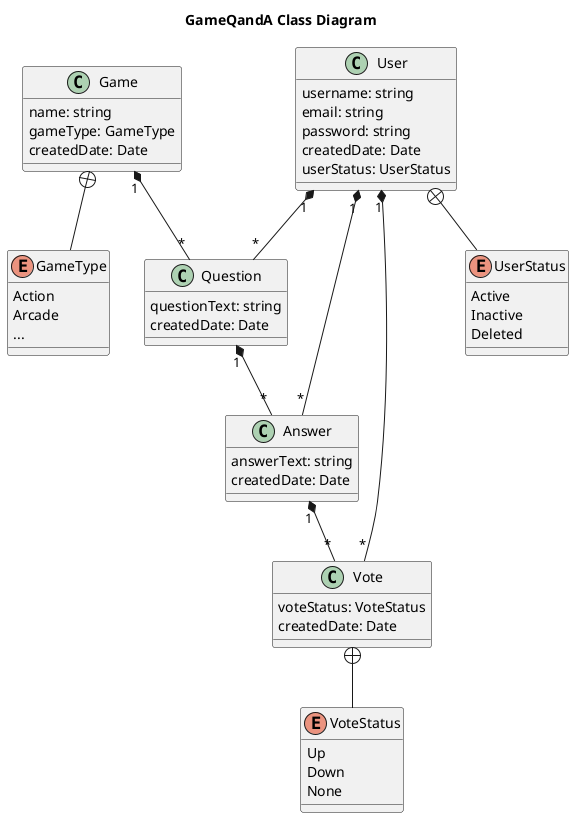 @startuml

title: GameQandA Class Diagram

class Game {
    name: string
    gameType: GameType
    createdDate: Date
}

enum GameType {
    Action
    Arcade
    ...
}

Game +-- GameType
Game "1" *-- "*" Question

class Question {
    questionText: string
    createdDate: Date
}

Question "1" *-- "*" Answer

class Answer {
    answerText: string
    createdDate: Date
}

Answer "1" *-- "*" Vote

class Vote {
    voteStatus: VoteStatus
    createdDate: Date
}

enum VoteStatus {
    Up
    Down
    None
}

Vote +-- VoteStatus

class User {
    username: string
    email: string
    password: string
    createdDate: Date
    userStatus: UserStatus
}

enum UserStatus {
    Active
    Inactive
    Deleted
}

User +-- UserStatus
User "1" *-- "*" Question
User "1" *-- "*" Answer
User "1" *-- "*" Vote

@enduml